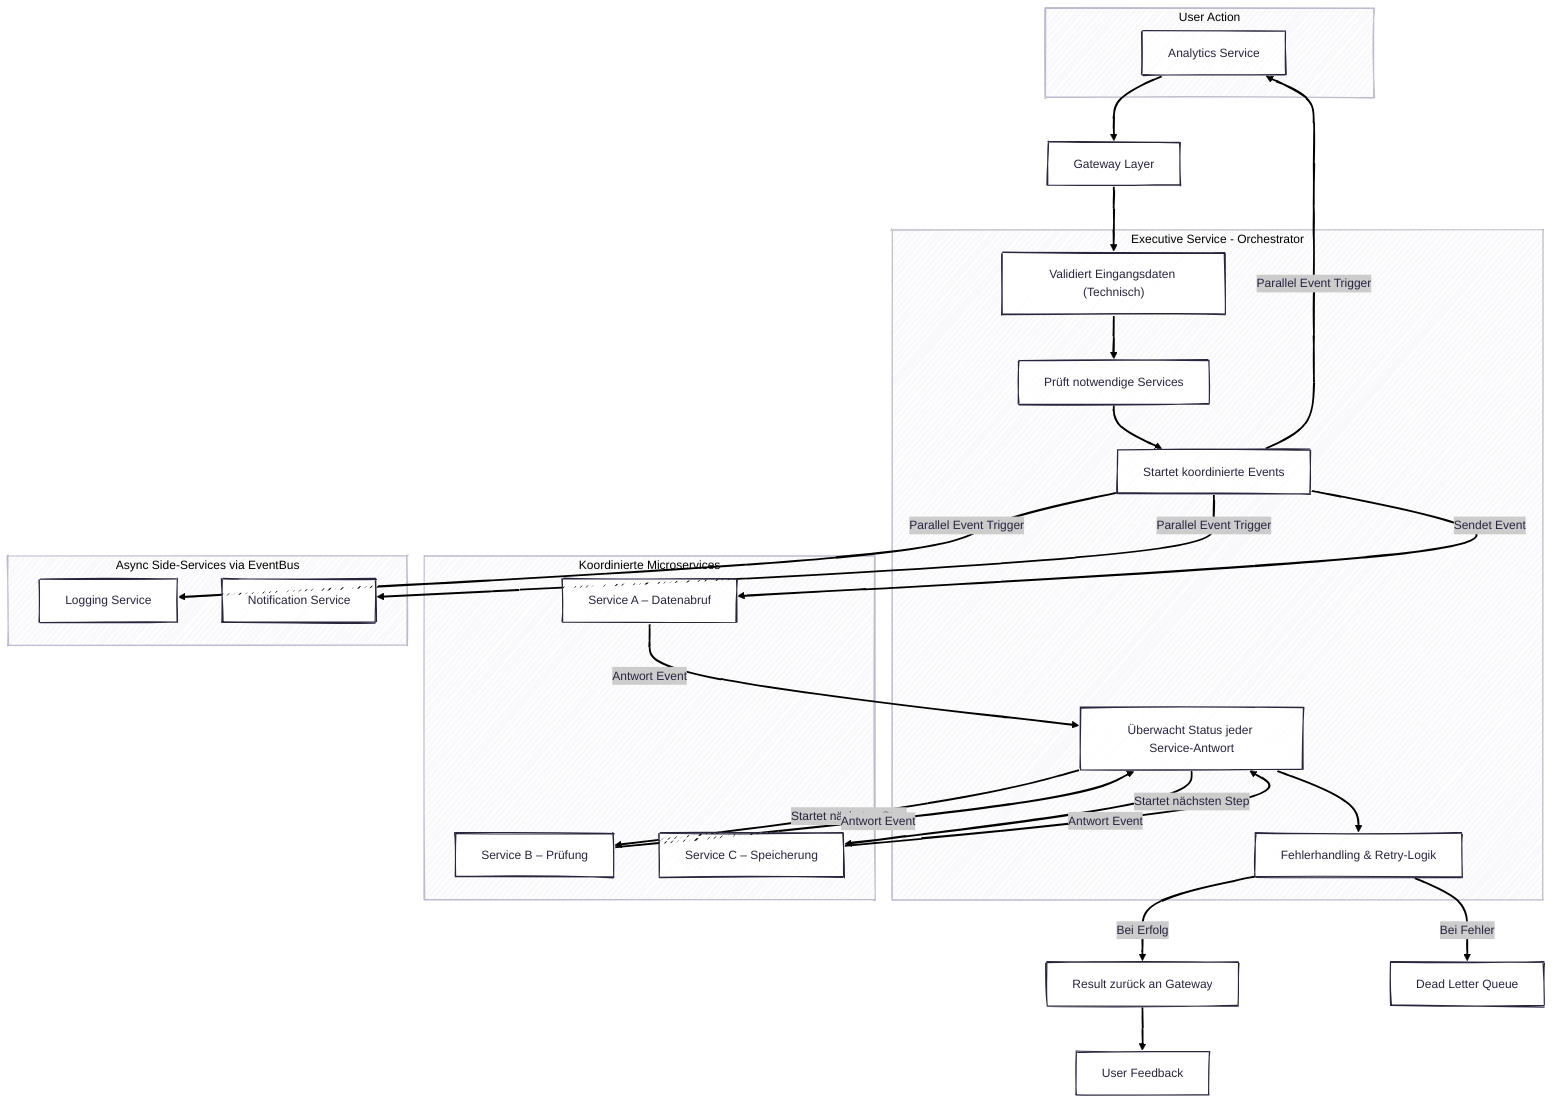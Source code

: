---
config:
  theme: redux
  look: handDrawn
---
flowchart TD
    subgraph UserAction [User Action]
        A1[User initiates a Complex Request]
    end
    A1 --> G1[Gateway Layer]
    subgraph ExecService [Executive Service - Orchestrator]
        E1["Validiert Eingangsdaten (Technisch)"]
        E2[Prüft notwendige Services]
        E3[Startet koordinierte Events]
        E4[Überwacht Status jeder Service-Antwort]
        E5[Fehlerhandling & Retry-Logik]
    end
    G1 --> E1
    E1 --> E2
    E2 --> E3
    subgraph Services [Koordinierte Microservices]
        S1[Service A – Datenabruf]
        S2[Service B – Prüfung]
        S3[Service C – Speicherung]
    end
    E3 -->|Sendet Event| S1
    S1 -->|Antwort Event| E4
    E4 -->|Startet nächsten Step| S2
    S2 -->|Antwort Event| E4
    E4 -->|Startet nächsten Step| S3
    S3 -->|Antwort Event| E4
    E4 --> E5
    E5 -->|Bei Erfolg| R1[Result zurück an Gateway]
    E5 -->|Bei Fehler| DLQ[Dead Letter Queue]
    R1 --> UI[User Feedback]
    subgraph AsyncServices [Async Side-Services via EventBus]
        L1[Logging Service]
        N1[Notification Service]
        A1[Analytics Service]
    end
    E3 -->|Parallel Event Trigger| L1
    E3 -->|Parallel Event Trigger| N1
    E3 -->|Parallel Event Trigger| A1